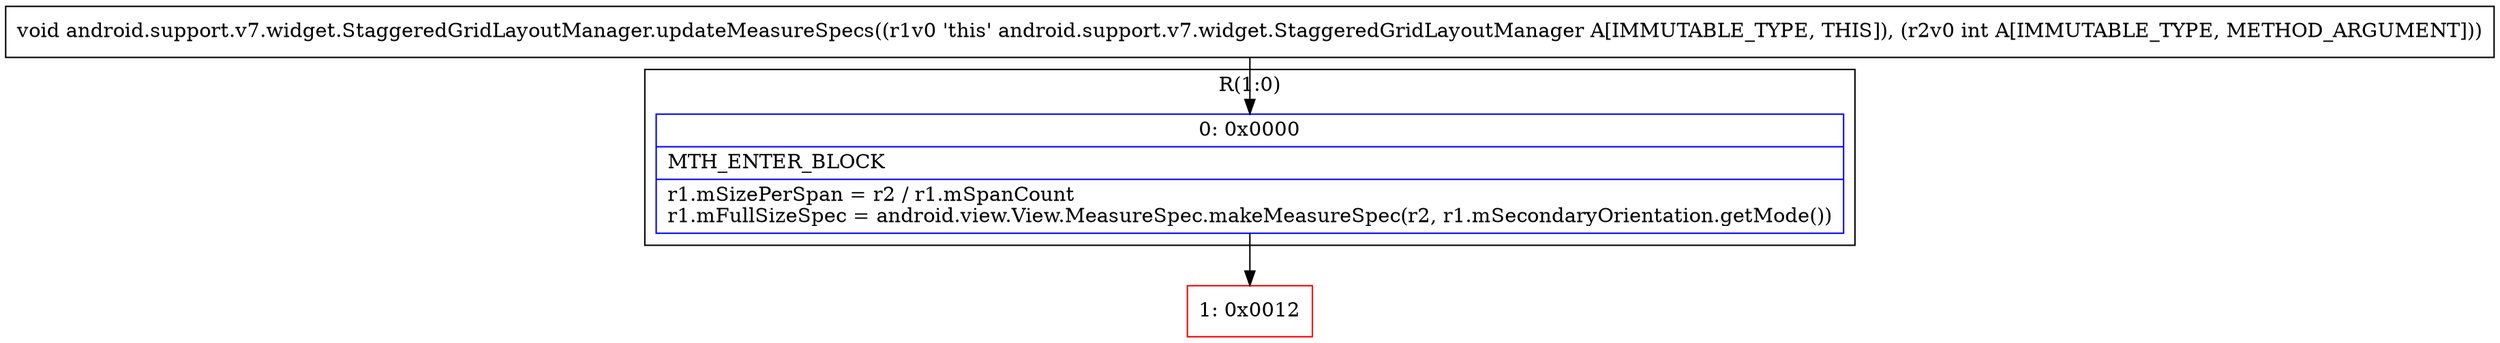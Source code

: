 digraph "CFG forandroid.support.v7.widget.StaggeredGridLayoutManager.updateMeasureSpecs(I)V" {
subgraph cluster_Region_62293669 {
label = "R(1:0)";
node [shape=record,color=blue];
Node_0 [shape=record,label="{0\:\ 0x0000|MTH_ENTER_BLOCK\l|r1.mSizePerSpan = r2 \/ r1.mSpanCount\lr1.mFullSizeSpec = android.view.View.MeasureSpec.makeMeasureSpec(r2, r1.mSecondaryOrientation.getMode())\l}"];
}
Node_1 [shape=record,color=red,label="{1\:\ 0x0012}"];
MethodNode[shape=record,label="{void android.support.v7.widget.StaggeredGridLayoutManager.updateMeasureSpecs((r1v0 'this' android.support.v7.widget.StaggeredGridLayoutManager A[IMMUTABLE_TYPE, THIS]), (r2v0 int A[IMMUTABLE_TYPE, METHOD_ARGUMENT])) }"];
MethodNode -> Node_0;
Node_0 -> Node_1;
}

